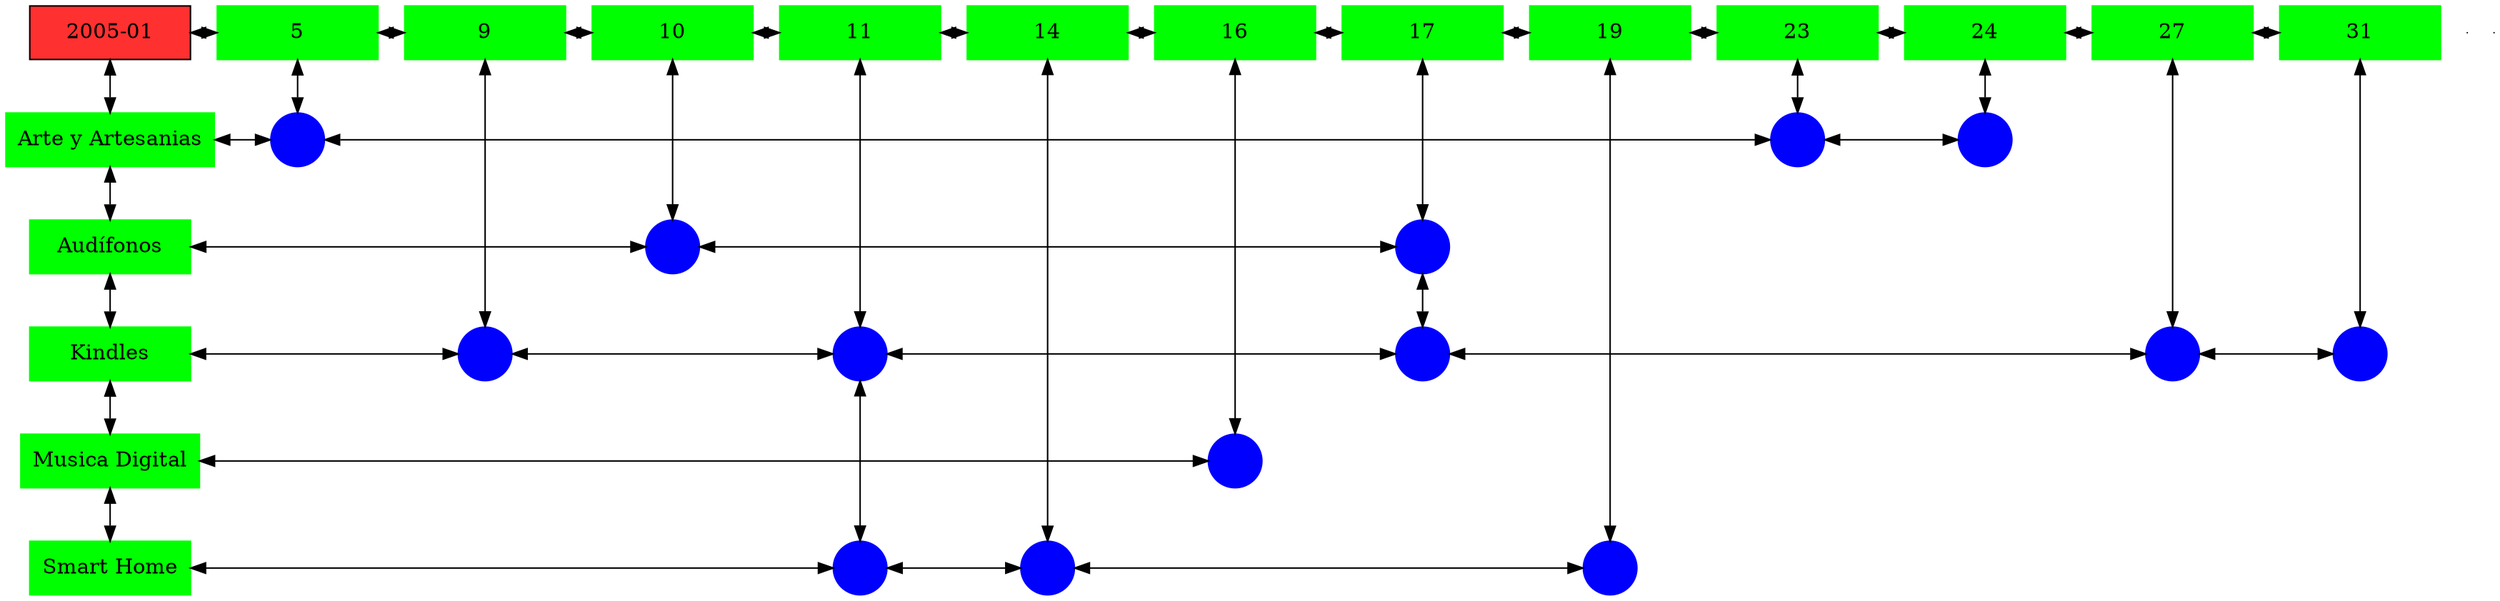 digraph G{
node[shape="box"];
nodeMt[ label = "2005-01", width = 1.5, style = filled, fillcolor = firebrick1, group = 1 ];
e0[ shape = point, width = 0 ];
e1[ shape = point, width = 0 ];
node0xc001e81860[label="5",color=green,style =filled,width = 1.5 group=5];
nodeMt->node0xc001e81860[dir="both"];
{rank=same;nodeMt;node0xc001e81860;}
node0xc002124000[label="9",color=green,style =filled,width = 1.5 group=9];
node0xc001e81860->node0xc002124000[dir="both"];
{rank=same;node0xc001e81860;node0xc002124000;}
node0xc00225cd70[label="10",color=green,style =filled,width = 1.5 group=10];
node0xc002124000->node0xc00225cd70[dir="both"];
{rank=same;node0xc002124000;node0xc00225cd70;}
node0xc000053db0[label="11",color=green,style =filled,width = 1.5 group=11];
node0xc00225cd70->node0xc000053db0[dir="both"];
{rank=same;node0xc00225cd70;node0xc000053db0;}
node0xc001f87400[label="14",color=green,style =filled,width = 1.5 group=14];
node0xc000053db0->node0xc001f87400[dir="both"];
{rank=same;node0xc000053db0;node0xc001f87400;}
node0xc0021b4af0[label="16",color=green,style =filled,width = 1.5 group=16];
node0xc001f87400->node0xc0021b4af0[dir="both"];
{rank=same;node0xc001f87400;node0xc0021b4af0;}
node0xc002002050[label="17",color=green,style =filled,width = 1.5 group=17];
node0xc0021b4af0->node0xc002002050[dir="both"];
{rank=same;node0xc0021b4af0;node0xc002002050;}
node0xc0022cd1d0[label="19",color=green,style =filled,width = 1.5 group=19];
node0xc002002050->node0xc0022cd1d0[dir="both"];
{rank=same;node0xc002002050;node0xc0022cd1d0;}
node0xc001f788c0[label="23",color=green,style =filled,width = 1.5 group=23];
node0xc0022cd1d0->node0xc001f788c0[dir="both"];
{rank=same;node0xc0022cd1d0;node0xc001f788c0;}
node0xc001f10ff0[label="24",color=green,style =filled,width = 1.5 group=24];
node0xc001f788c0->node0xc001f10ff0[dir="both"];
{rank=same;node0xc001f788c0;node0xc001f10ff0;}
node0xc0022f7770[label="27",color=green,style =filled,width = 1.5 group=27];
node0xc001f10ff0->node0xc0022f7770[dir="both"];
{rank=same;node0xc001f10ff0;node0xc0022f7770;}
node0xc00209e280[label="31",color=green,style =filled,width = 1.5 group=31];
node0xc0022f7770->node0xc00209e280[dir="both"];
{rank=same;node0xc0022f7770;node0xc00209e280;}
node0xc001e81810[label="Arte y Artesanias",color=green,style =filled width = 1.5 group=1];
node0xc001e75800[label="",color=blue,style =filled, width = 0.5 group=5 shape=circle];
node0xc001e81810->node0xc001e75800[dir="both"];
{rank=same;node0xc001e81810;node0xc001e75800;}
node0xc002247300[label="",color=blue,style =filled, width = 0.5 group=23 shape=circle];
node0xc001e75800->node0xc002247300[dir="both"];
{rank=same;node0xc002247300;node0xc001e75800;}
node0xc001f12680[label="",color=blue,style =filled, width = 0.5 group=24 shape=circle];
node0xc002247300->node0xc001f12680[dir="both"];
{rank=same;node0xc001f12680;node0xc002247300;}
node0xc002002000[label="Audífonos",color=green,style =filled width = 1.5 group=1];
node0xc002259080[label="",color=blue,style =filled, width = 0.5 group=10 shape=circle];
node0xc002002000->node0xc002259080[dir="both"];
{rank=same;node0xc002002000;node0xc002259080;}
node0xc001ff8f80[label="",color=blue,style =filled, width = 0.5 group=17 shape=circle];
node0xc002259080->node0xc001ff8f80[dir="both"];
{rank=same;node0xc001ff8f80;node0xc002259080;}
node0xc000053d60[label="Kindles",color=green,style =filled width = 1.5 group=1];
node0xc002115b00[label="",color=blue,style =filled, width = 0.5 group=9 shape=circle];
node0xc000053d60->node0xc002115b00[dir="both"];
{rank=same;node0xc000053d60;node0xc002115b00;}
node0xc00021bf00[label="",color=blue,style =filled, width = 0.5 group=11 shape=circle];
node0xc002115b00->node0xc00021bf00[dir="both"];
{rank=same;node0xc00021bf00;node0xc002115b00;}
node0xc00200c800[label="",color=blue,style =filled, width = 0.5 group=17 shape=circle];
node0xc00021bf00->node0xc00200c800[dir="both"];
{rank=same;node0xc00200c800;node0xc00021bf00;}
node0xc0022f1e80[label="",color=blue,style =filled, width = 0.5 group=27 shape=circle];
node0xc00200c800->node0xc0022f1e80[dir="both"];
{rank=same;node0xc0022f1e80;node0xc00200c800;}
node0xc0022dca80[label="",color=blue,style =filled, width = 0.5 group=31 shape=circle];
node0xc0022f1e80->node0xc0022dca80[dir="both"];
{rank=same;node0xc0022dca80;node0xc0022f1e80;}
node0xc0021b4aa0[label="Musica Digital",color=green,style =filled width = 1.5 group=1];
node0xc0021ad800[label="",color=blue,style =filled, width = 0.5 group=16 shape=circle];
node0xc0021b4aa0->node0xc0021ad800[dir="both"];
{rank=same;node0xc0021b4aa0;node0xc0021ad800;}
node0xc001f873b0[label="Smart Home",color=green,style =filled width = 1.5 group=1];
node0xc00208cb80[label="",color=blue,style =filled, width = 0.5 group=11 shape=circle];
node0xc001f873b0->node0xc00208cb80[dir="both"];
{rank=same;node0xc001f873b0;node0xc00208cb80;}
node0xc001f88c00[label="",color=blue,style =filled, width = 0.5 group=14 shape=circle];
node0xc00208cb80->node0xc001f88c00[dir="both"];
{rank=same;node0xc001f88c00;node0xc00208cb80;}
node0xc0022c7e00[label="",color=blue,style =filled, width = 0.5 group=19 shape=circle];
node0xc001f88c00->node0xc0022c7e00[dir="both"];
{rank=same;node0xc0022c7e00;node0xc001f88c00;}
node0xc001e81860->node0xc001e75800[dir="both"];
node0xc002124000->node0xc002115b00[dir="both"];
node0xc00225cd70->node0xc002259080[dir="both"];
node0xc000053db0->node0xc00021bf00[dir="both"];
node0xc00021bf00->node0xc00208cb80[dir="both"];
node0xc001f87400->node0xc001f88c00[dir="both"];
node0xc0021b4af0->node0xc0021ad800[dir="both"];
node0xc002002050->node0xc001ff8f80[dir="both"];
node0xc001ff8f80->node0xc00200c800[dir="both"];
node0xc0022cd1d0->node0xc0022c7e00[dir="both"];
node0xc001f788c0->node0xc002247300[dir="both"];
node0xc001f10ff0->node0xc001f12680[dir="both"];
node0xc0022f7770->node0xc0022f1e80[dir="both"];
node0xc00209e280->node0xc0022dca80[dir="both"];
nodeMt->node0xc001e81810[dir="both"];
node0xc001e81810->node0xc002002000[dir="both"];
node0xc002002000->node0xc000053d60[dir="both"];
node0xc000053d60->node0xc0021b4aa0[dir="both"];
node0xc0021b4aa0->node0xc001f873b0[dir="both"];
}

